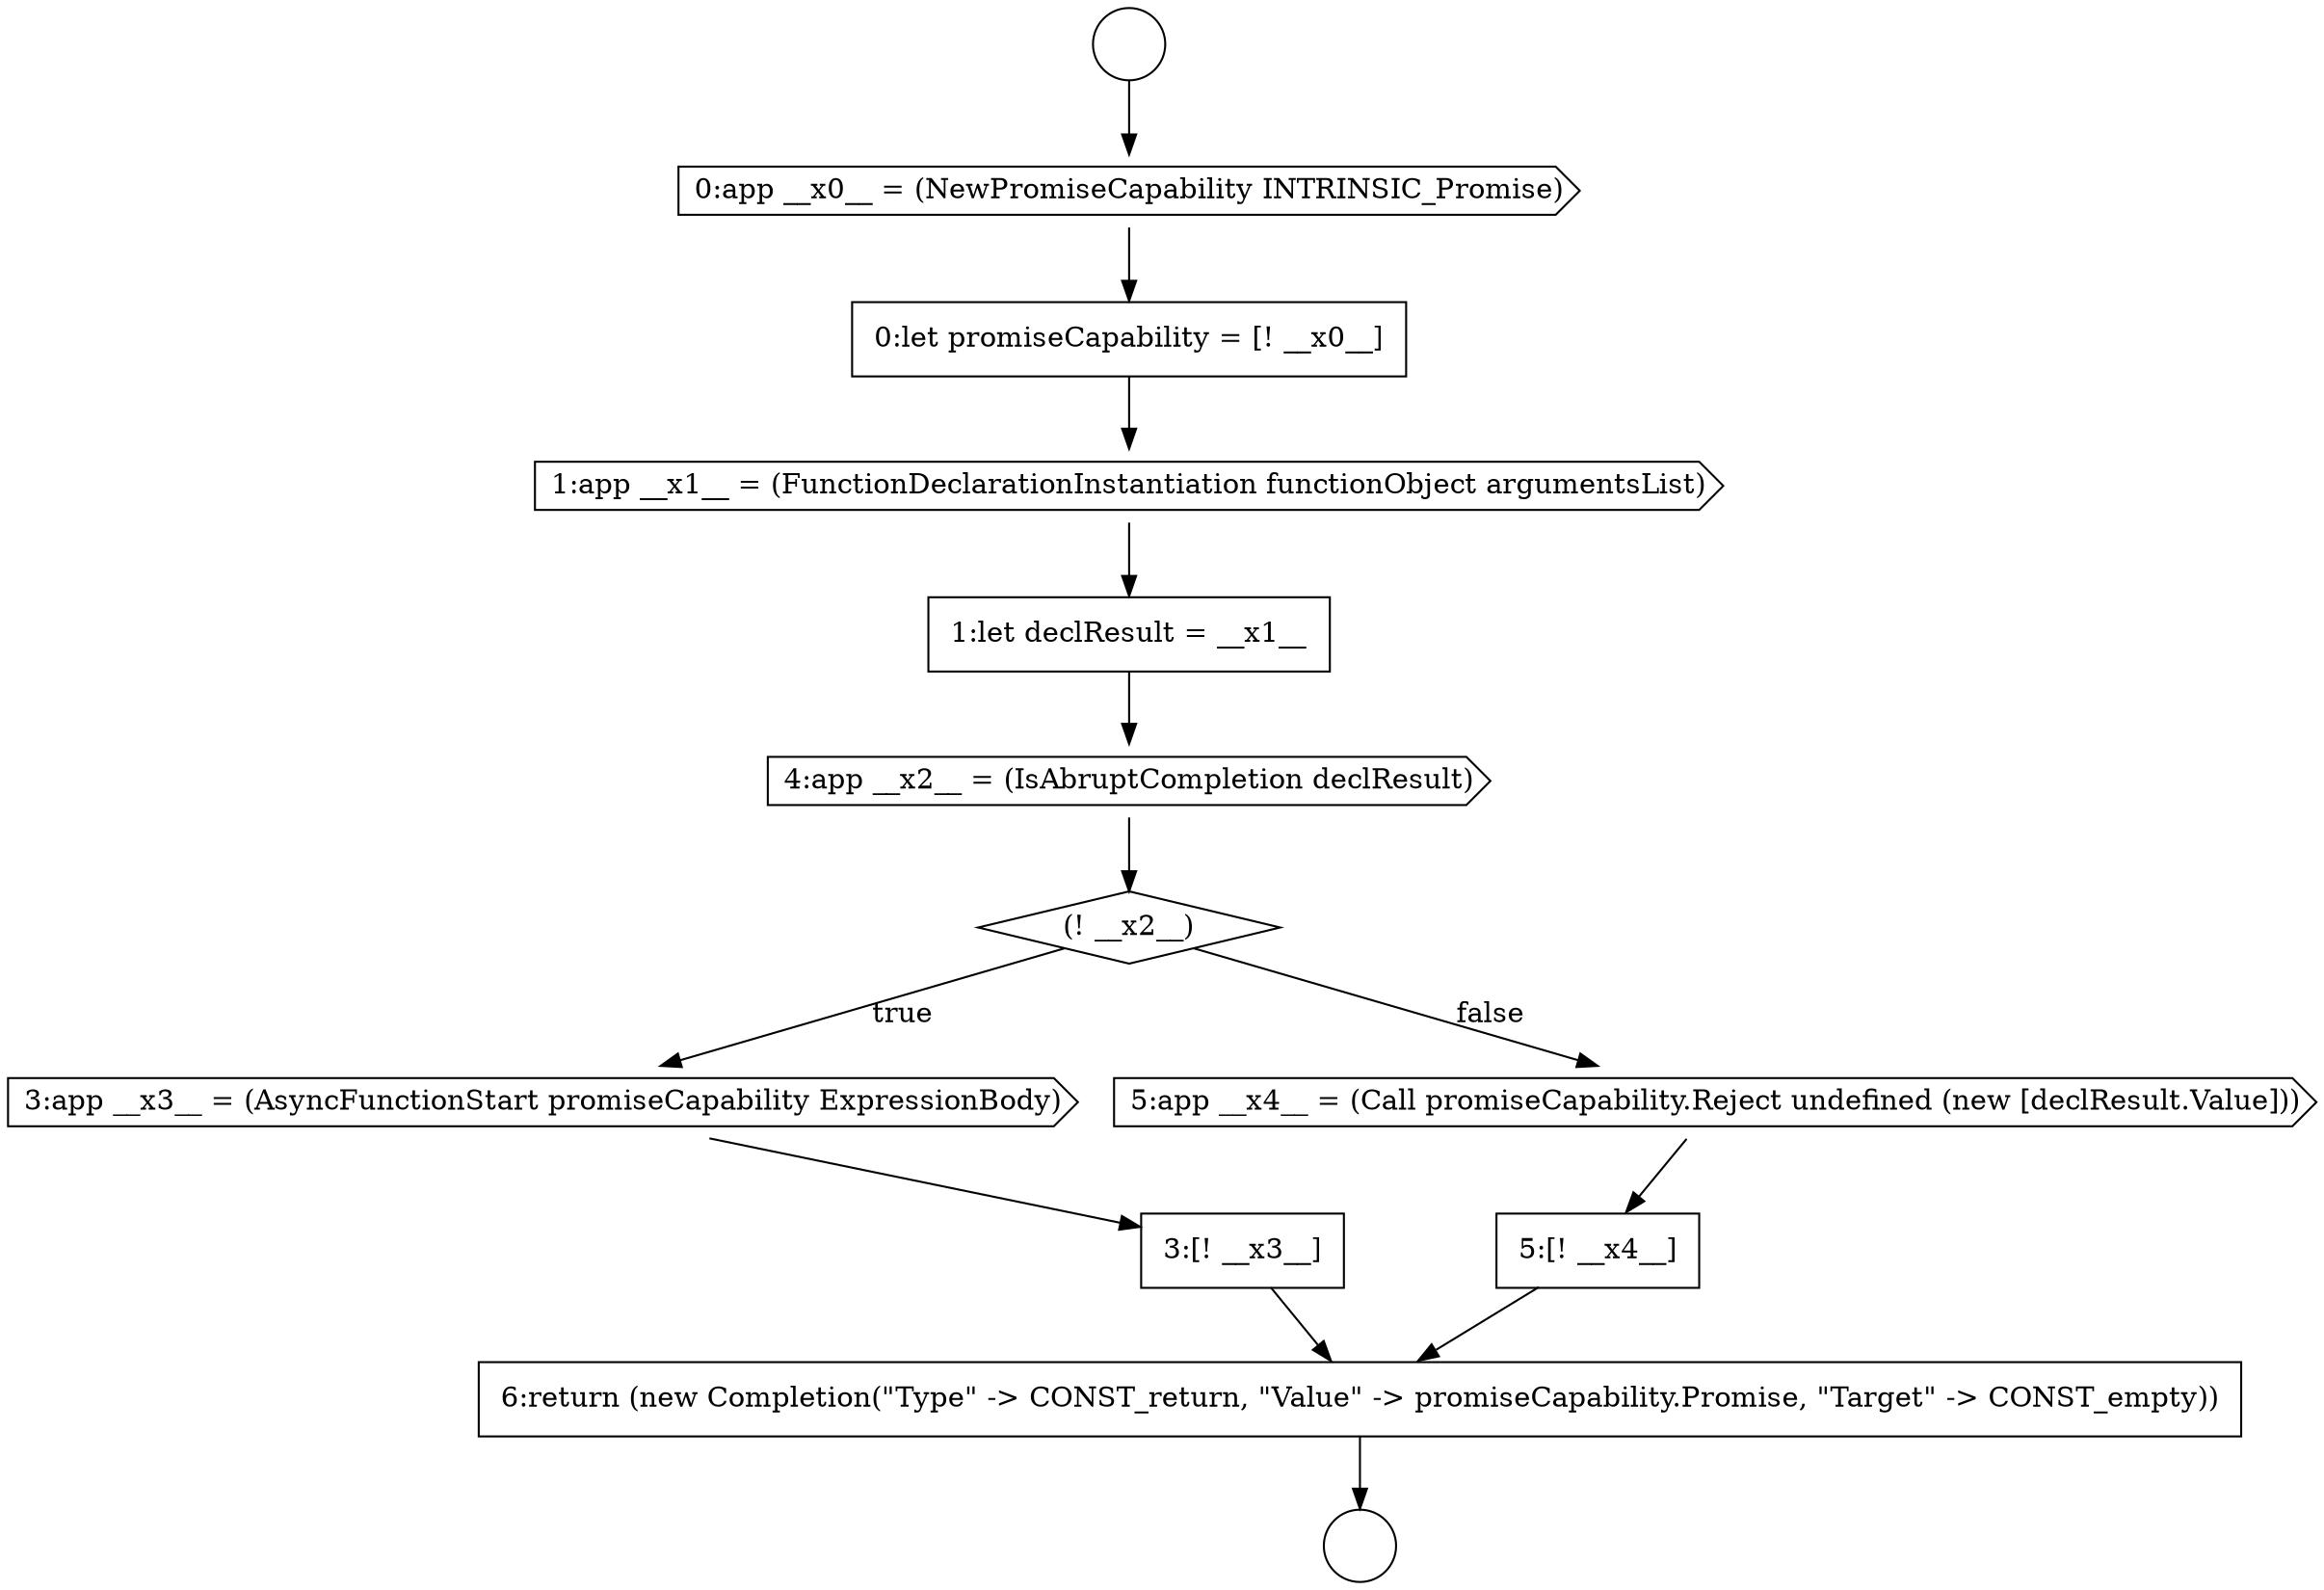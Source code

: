 digraph {
  node10074 [shape=cds, label=<<font color="black">3:app __x3__ = (AsyncFunctionStart promiseCapability ExpressionBody)</font>> color="black" fillcolor="white" style=filled]
  node10070 [shape=cds, label=<<font color="black">1:app __x1__ = (FunctionDeclarationInstantiation functionObject argumentsList)</font>> color="black" fillcolor="white" style=filled]
  node10067 [shape=circle label=" " color="black" fillcolor="white" style=filled]
  node10075 [shape=none, margin=0, label=<<font color="black">
    <table border="0" cellborder="1" cellspacing="0" cellpadding="10">
      <tr><td align="left">3:[! __x3__]</td></tr>
    </table>
  </font>> color="black" fillcolor="white" style=filled]
  node10069 [shape=none, margin=0, label=<<font color="black">
    <table border="0" cellborder="1" cellspacing="0" cellpadding="10">
      <tr><td align="left">0:let promiseCapability = [! __x0__]</td></tr>
    </table>
  </font>> color="black" fillcolor="white" style=filled]
  node10068 [shape=cds, label=<<font color="black">0:app __x0__ = (NewPromiseCapability INTRINSIC_Promise)</font>> color="black" fillcolor="white" style=filled]
  node10066 [shape=circle label=" " color="black" fillcolor="white" style=filled]
  node10076 [shape=cds, label=<<font color="black">5:app __x4__ = (Call promiseCapability.Reject undefined (new [declResult.Value]))</font>> color="black" fillcolor="white" style=filled]
  node10073 [shape=diamond, label=<<font color="black">(! __x2__)</font>> color="black" fillcolor="white" style=filled]
  node10078 [shape=none, margin=0, label=<<font color="black">
    <table border="0" cellborder="1" cellspacing="0" cellpadding="10">
      <tr><td align="left">6:return (new Completion(&quot;Type&quot; -&gt; CONST_return, &quot;Value&quot; -&gt; promiseCapability.Promise, &quot;Target&quot; -&gt; CONST_empty))</td></tr>
    </table>
  </font>> color="black" fillcolor="white" style=filled]
  node10071 [shape=none, margin=0, label=<<font color="black">
    <table border="0" cellborder="1" cellspacing="0" cellpadding="10">
      <tr><td align="left">1:let declResult = __x1__</td></tr>
    </table>
  </font>> color="black" fillcolor="white" style=filled]
  node10072 [shape=cds, label=<<font color="black">4:app __x2__ = (IsAbruptCompletion declResult)</font>> color="black" fillcolor="white" style=filled]
  node10077 [shape=none, margin=0, label=<<font color="black">
    <table border="0" cellborder="1" cellspacing="0" cellpadding="10">
      <tr><td align="left">5:[! __x4__]</td></tr>
    </table>
  </font>> color="black" fillcolor="white" style=filled]
  node10071 -> node10072 [ color="black"]
  node10078 -> node10067 [ color="black"]
  node10077 -> node10078 [ color="black"]
  node10074 -> node10075 [ color="black"]
  node10072 -> node10073 [ color="black"]
  node10073 -> node10074 [label=<<font color="black">true</font>> color="black"]
  node10073 -> node10076 [label=<<font color="black">false</font>> color="black"]
  node10066 -> node10068 [ color="black"]
  node10068 -> node10069 [ color="black"]
  node10075 -> node10078 [ color="black"]
  node10070 -> node10071 [ color="black"]
  node10076 -> node10077 [ color="black"]
  node10069 -> node10070 [ color="black"]
}
